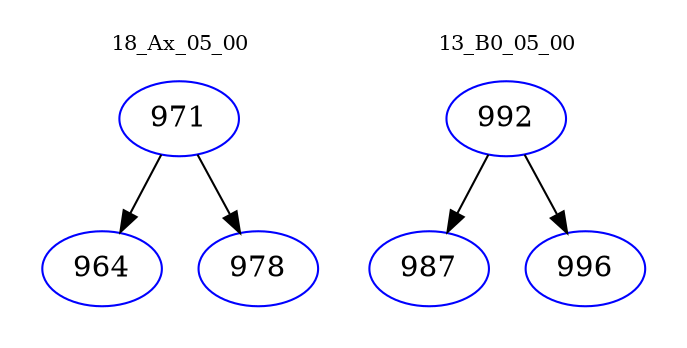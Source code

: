 digraph{
subgraph cluster_0 {
color = white
label = "18_Ax_05_00";
fontsize=10;
T0_971 [label="971", color="blue"]
T0_971 -> T0_964 [color="black"]
T0_964 [label="964", color="blue"]
T0_971 -> T0_978 [color="black"]
T0_978 [label="978", color="blue"]
}
subgraph cluster_1 {
color = white
label = "13_B0_05_00";
fontsize=10;
T1_992 [label="992", color="blue"]
T1_992 -> T1_987 [color="black"]
T1_987 [label="987", color="blue"]
T1_992 -> T1_996 [color="black"]
T1_996 [label="996", color="blue"]
}
}
